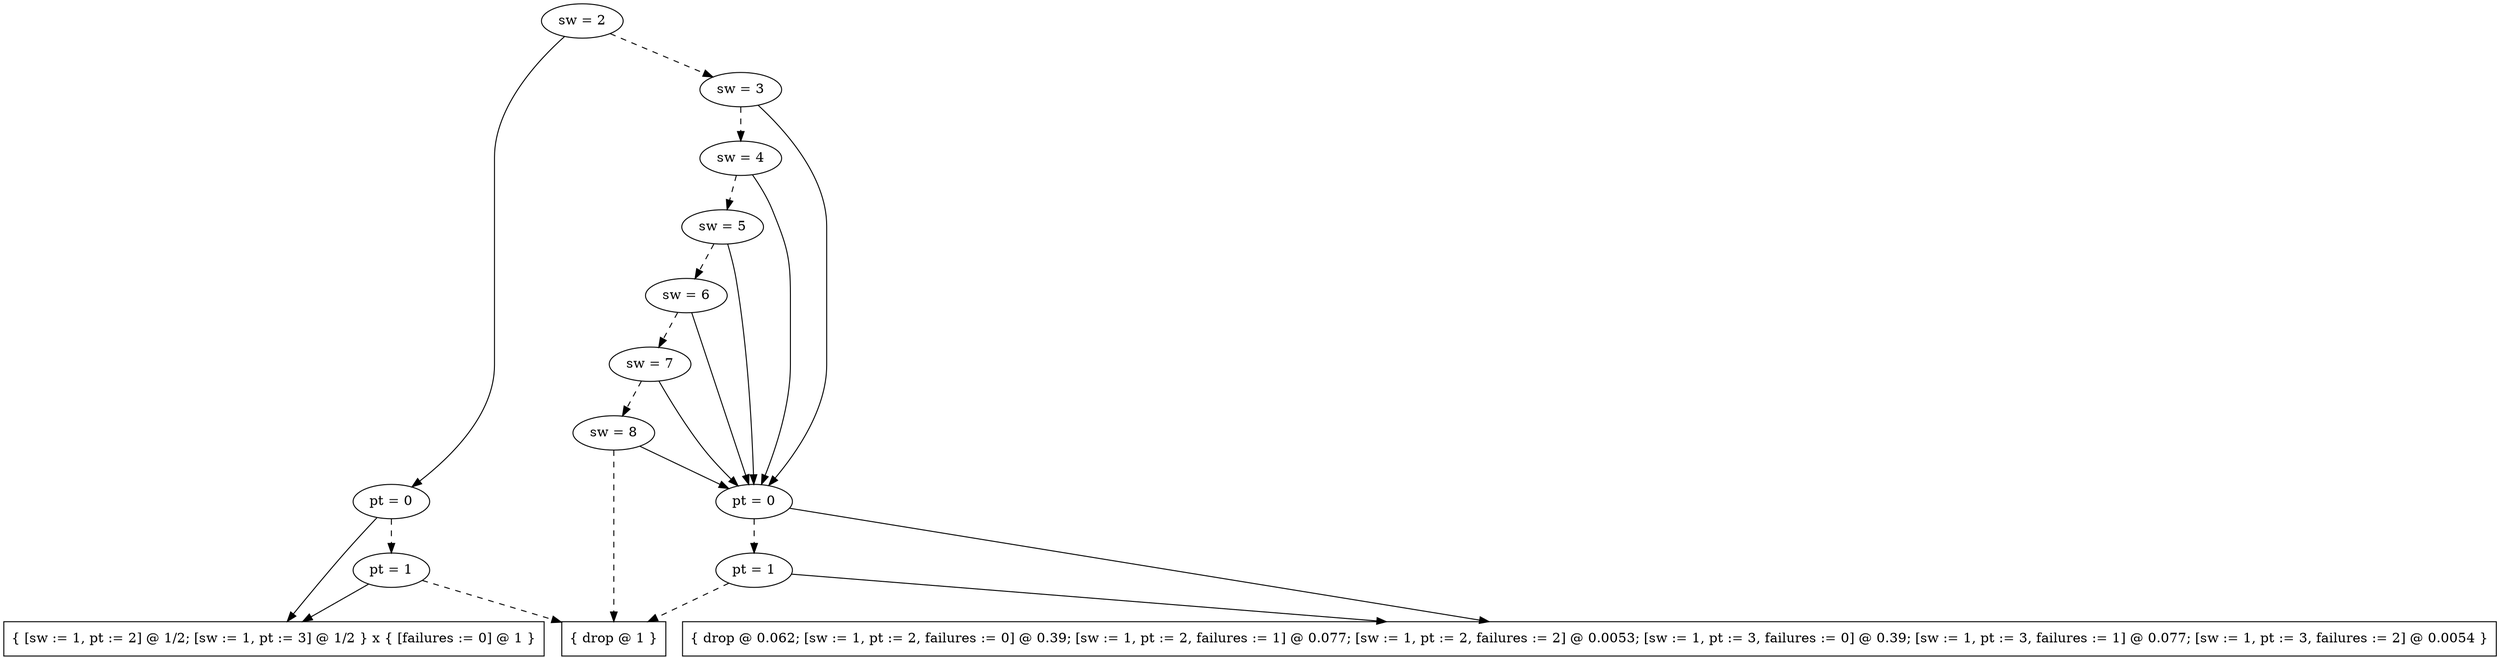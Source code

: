 digraph tdk {
1401 [label="sw = 2"];
1401 -> 1386;
1401 -> 1399 [style="dashed"];
1386 [label="pt = 0"];
1386 -> 1305;
1386 -> 1332 [style="dashed"];
1305 [shape=box label="{ [sw := 1, pt := 2] @ 1/2; [sw := 1, pt := 3] @ 1/2 } x { [failures := 0] @ 1 }"];
1332 [label="pt = 1"];
1332 -> 1305;
1332 -> 0 [style="dashed"];
0 [shape=box label="{ drop @ 1 }"];
1399 [label="sw = 3"];
1399 -> 1369;
1399 -> 1397 [style="dashed"];
1369 [label="pt = 0"];
1369 -> 1288;
1369 -> 1315 [style="dashed"];
1288 [shape=box label="{ drop @ 0.062; [sw := 1, pt := 2, failures := 0] @ 0.39; [sw := 1, pt := 2, failures := 1] @ 0.077; [sw := 1, pt := 2, failures := 2] @ 0.0053; [sw := 1, pt := 3, failures := 0] @ 0.39; [sw := 1, pt := 3, failures := 1] @ 0.077; [sw := 1, pt := 3, failures := 2] @ 0.0054 }"];
1315 [label="pt = 1"];
1315 -> 1288;
1315 -> 0 [style="dashed"];
1397 [label="sw = 4"];
1397 -> 1369;
1397 -> 1395 [style="dashed"];
1395 [label="sw = 5"];
1395 -> 1369;
1395 -> 1393 [style="dashed"];
1393 [label="sw = 6"];
1393 -> 1369;
1393 -> 1391 [style="dashed"];
1391 [label="sw = 7"];
1391 -> 1369;
1391 -> 1389 [style="dashed"];
1389 [label="sw = 8"];
1389 -> 1369;
1389 -> 0 [style="dashed"];
{rank=same; 1397 ;}
{rank=same; 1315 1332 ;}
{rank=same; 1395 ;}
{rank=same; 1399 ;}
{rank=same; 1401 ;}
{rank=same; 1391 ;}
{rank=same; 1389 ;}
{rank=same; 1393 ;}
{rank=same; 1386 1369 ;}
}
